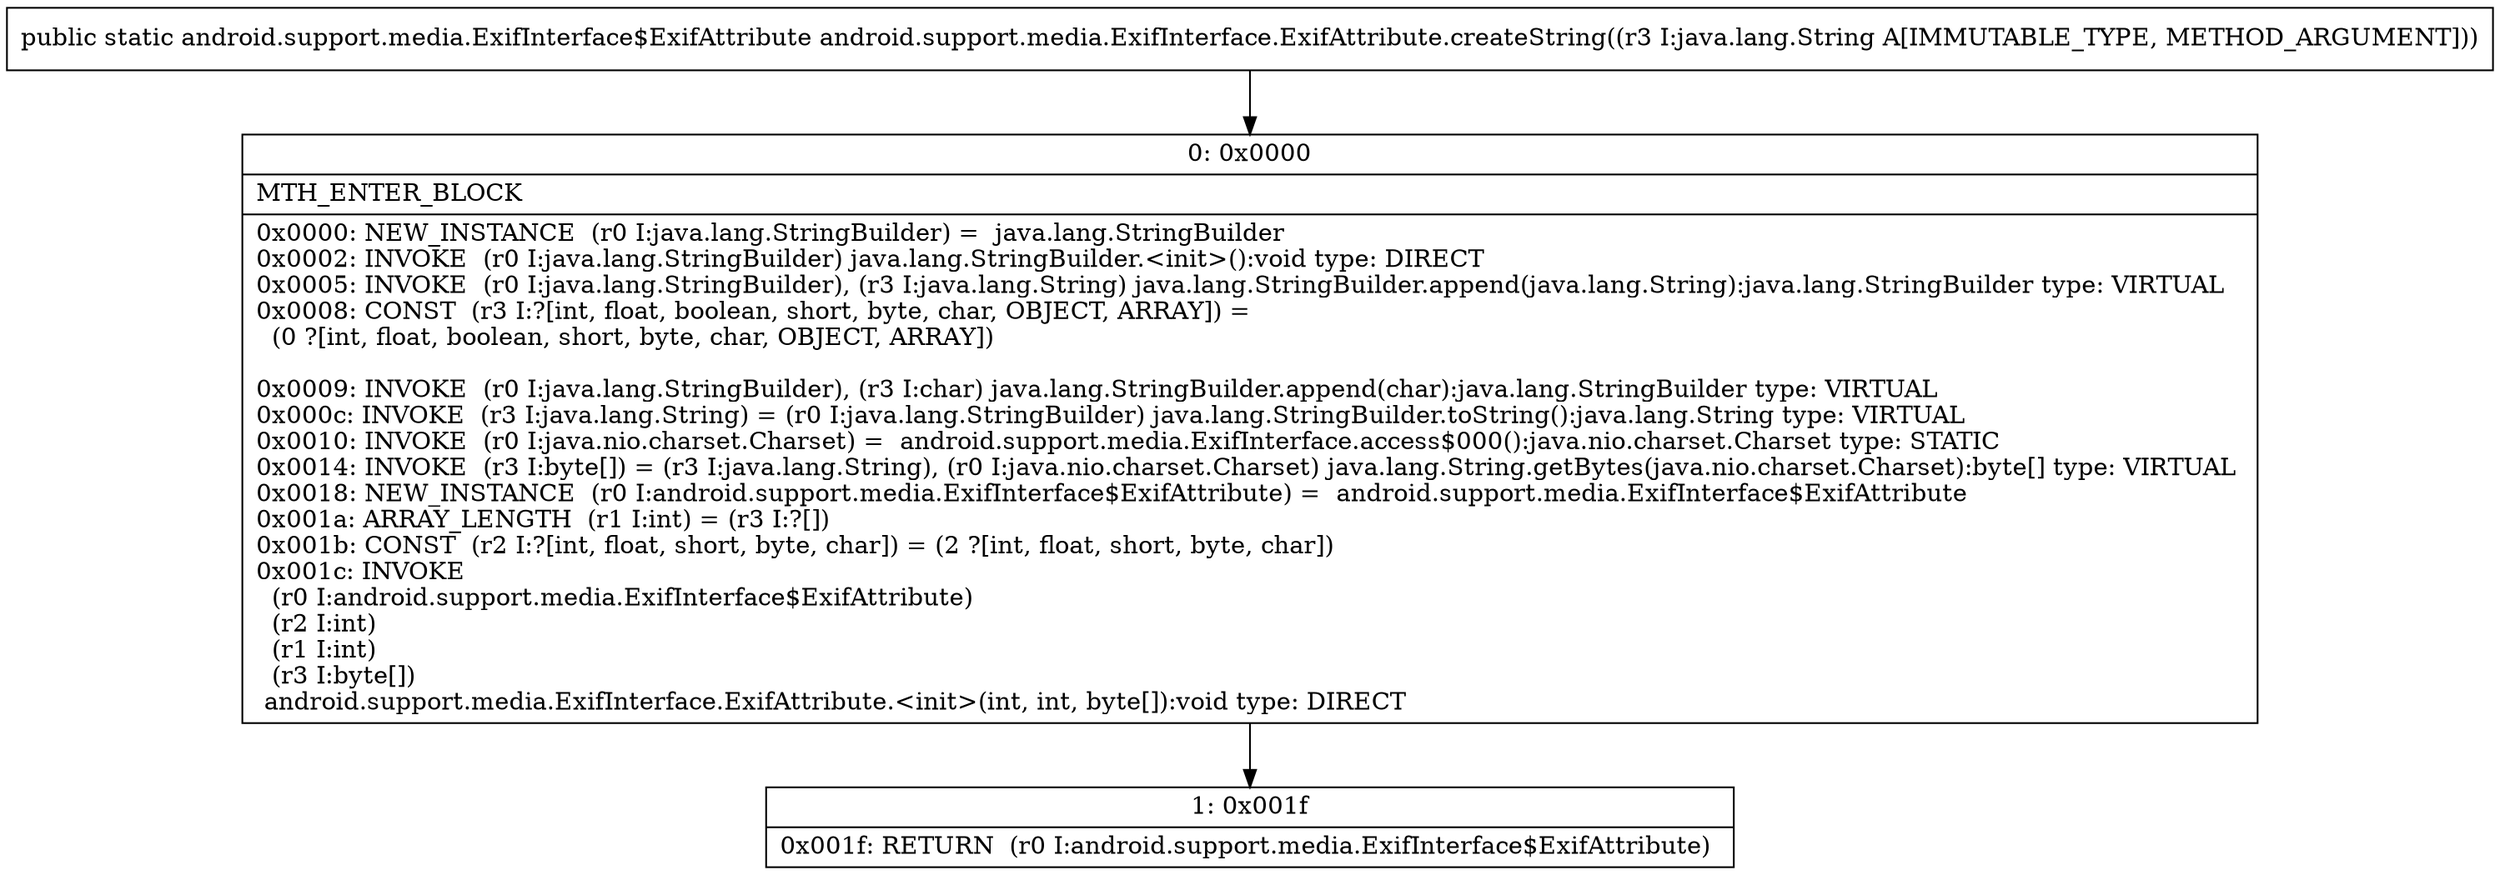 digraph "CFG forandroid.support.media.ExifInterface.ExifAttribute.createString(Ljava\/lang\/String;)Landroid\/support\/media\/ExifInterface$ExifAttribute;" {
Node_0 [shape=record,label="{0\:\ 0x0000|MTH_ENTER_BLOCK\l|0x0000: NEW_INSTANCE  (r0 I:java.lang.StringBuilder) =  java.lang.StringBuilder \l0x0002: INVOKE  (r0 I:java.lang.StringBuilder) java.lang.StringBuilder.\<init\>():void type: DIRECT \l0x0005: INVOKE  (r0 I:java.lang.StringBuilder), (r3 I:java.lang.String) java.lang.StringBuilder.append(java.lang.String):java.lang.StringBuilder type: VIRTUAL \l0x0008: CONST  (r3 I:?[int, float, boolean, short, byte, char, OBJECT, ARRAY]) = \l  (0 ?[int, float, boolean, short, byte, char, OBJECT, ARRAY])\l \l0x0009: INVOKE  (r0 I:java.lang.StringBuilder), (r3 I:char) java.lang.StringBuilder.append(char):java.lang.StringBuilder type: VIRTUAL \l0x000c: INVOKE  (r3 I:java.lang.String) = (r0 I:java.lang.StringBuilder) java.lang.StringBuilder.toString():java.lang.String type: VIRTUAL \l0x0010: INVOKE  (r0 I:java.nio.charset.Charset) =  android.support.media.ExifInterface.access$000():java.nio.charset.Charset type: STATIC \l0x0014: INVOKE  (r3 I:byte[]) = (r3 I:java.lang.String), (r0 I:java.nio.charset.Charset) java.lang.String.getBytes(java.nio.charset.Charset):byte[] type: VIRTUAL \l0x0018: NEW_INSTANCE  (r0 I:android.support.media.ExifInterface$ExifAttribute) =  android.support.media.ExifInterface$ExifAttribute \l0x001a: ARRAY_LENGTH  (r1 I:int) = (r3 I:?[]) \l0x001b: CONST  (r2 I:?[int, float, short, byte, char]) = (2 ?[int, float, short, byte, char]) \l0x001c: INVOKE  \l  (r0 I:android.support.media.ExifInterface$ExifAttribute)\l  (r2 I:int)\l  (r1 I:int)\l  (r3 I:byte[])\l android.support.media.ExifInterface.ExifAttribute.\<init\>(int, int, byte[]):void type: DIRECT \l}"];
Node_1 [shape=record,label="{1\:\ 0x001f|0x001f: RETURN  (r0 I:android.support.media.ExifInterface$ExifAttribute) \l}"];
MethodNode[shape=record,label="{public static android.support.media.ExifInterface$ExifAttribute android.support.media.ExifInterface.ExifAttribute.createString((r3 I:java.lang.String A[IMMUTABLE_TYPE, METHOD_ARGUMENT])) }"];
MethodNode -> Node_0;
Node_0 -> Node_1;
}


